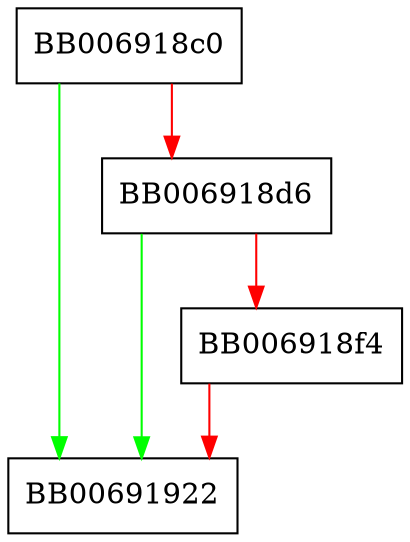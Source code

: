 digraph aes_128_cfb_newctx {
  node [shape="box"];
  graph [splines=ortho];
  BB006918c0 -> BB00691922 [color="green"];
  BB006918c0 -> BB006918d6 [color="red"];
  BB006918d6 -> BB00691922 [color="green"];
  BB006918d6 -> BB006918f4 [color="red"];
  BB006918f4 -> BB00691922 [color="red"];
}